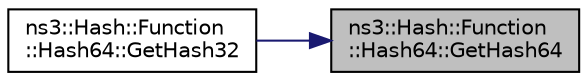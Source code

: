 digraph "ns3::Hash::Function::Hash64::GetHash64"
{
 // LATEX_PDF_SIZE
  edge [fontname="Helvetica",fontsize="10",labelfontname="Helvetica",labelfontsize="10"];
  node [fontname="Helvetica",fontsize="10",shape=record];
  rankdir="RL";
  Node1 [label="ns3::Hash::Function\l::Hash64::GetHash64",height=0.2,width=0.4,color="black", fillcolor="grey75", style="filled", fontcolor="black",tooltip="Compute 64-bit hash of a byte buffer."];
  Node1 -> Node2 [dir="back",color="midnightblue",fontsize="10",style="solid",fontname="Helvetica"];
  Node2 [label="ns3::Hash::Function\l::Hash64::GetHash32",height=0.2,width=0.4,color="black", fillcolor="white", style="filled",URL="$classns3_1_1_hash_1_1_function_1_1_hash64.html#a5994c091700ab803089464d676ee832a",tooltip="Compute 32-bit hash of a byte buffer."];
}
